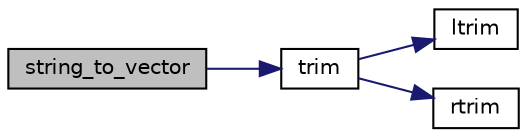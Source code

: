 digraph "string_to_vector"
{
 // LATEX_PDF_SIZE
  edge [fontname="Helvetica",fontsize="10",labelfontname="Helvetica",labelfontsize="10"];
  node [fontname="Helvetica",fontsize="10",shape=record];
  rankdir="LR";
  Node1 [label="string_to_vector",height=0.2,width=0.4,color="black", fillcolor="grey75", style="filled", fontcolor="black",tooltip="Decompõe uma string com elementos separados por vírgula num vetor com esses elementos."];
  Node1 -> Node2 [color="midnightblue",fontsize="10",style="solid",fontname="Helvetica"];
  Node2 [label="trim",height=0.2,width=0.4,color="black", fillcolor="white", style="filled",URL="$utils_8cpp.html#adc61ec70963fb00fb3ff6648a60bacaf",tooltip="Remove os espaços de uma dada string (no início e no fim), passada como argumento."];
  Node2 -> Node3 [color="midnightblue",fontsize="10",style="solid",fontname="Helvetica"];
  Node3 [label="ltrim",height=0.2,width=0.4,color="black", fillcolor="white", style="filled",URL="$utils_8cpp.html#ae4c2068faaefc606cc34672057524393",tooltip="Remove os espaços no início de uma dada string, passada como argumento."];
  Node2 -> Node4 [color="midnightblue",fontsize="10",style="solid",fontname="Helvetica"];
  Node4 [label="rtrim",height=0.2,width=0.4,color="black", fillcolor="white", style="filled",URL="$utils_8cpp.html#ac6645a859c82ba752011a510c0702ce0",tooltip="Remove os espaços no fim de uma dada string, passada como argumento."];
}
